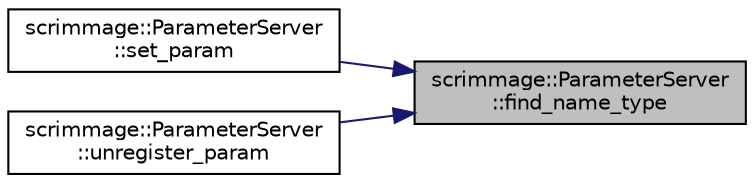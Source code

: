 digraph "scrimmage::ParameterServer::find_name_type"
{
 // LATEX_PDF_SIZE
  edge [fontname="Helvetica",fontsize="10",labelfontname="Helvetica",labelfontsize="10"];
  node [fontname="Helvetica",fontsize="10",shape=record];
  rankdir="RL";
  Node1 [label="scrimmage::ParameterServer\l::find_name_type",height=0.2,width=0.4,color="black", fillcolor="grey75", style="filled", fontcolor="black",tooltip=" "];
  Node1 -> Node2 [dir="back",color="midnightblue",fontsize="10",style="solid",fontname="Helvetica"];
  Node2 [label="scrimmage::ParameterServer\l::set_param",height=0.2,width=0.4,color="black", fillcolor="white", style="filled",URL="$classscrimmage_1_1ParameterServer.html#a8076c238eab7f058bc58879783123e17",tooltip=" "];
  Node1 -> Node3 [dir="back",color="midnightblue",fontsize="10",style="solid",fontname="Helvetica"];
  Node3 [label="scrimmage::ParameterServer\l::unregister_param",height=0.2,width=0.4,color="black", fillcolor="white", style="filled",URL="$classscrimmage_1_1ParameterServer.html#aef3fef2148fe4c4c45f2da6fbd919fff",tooltip=" "];
}
